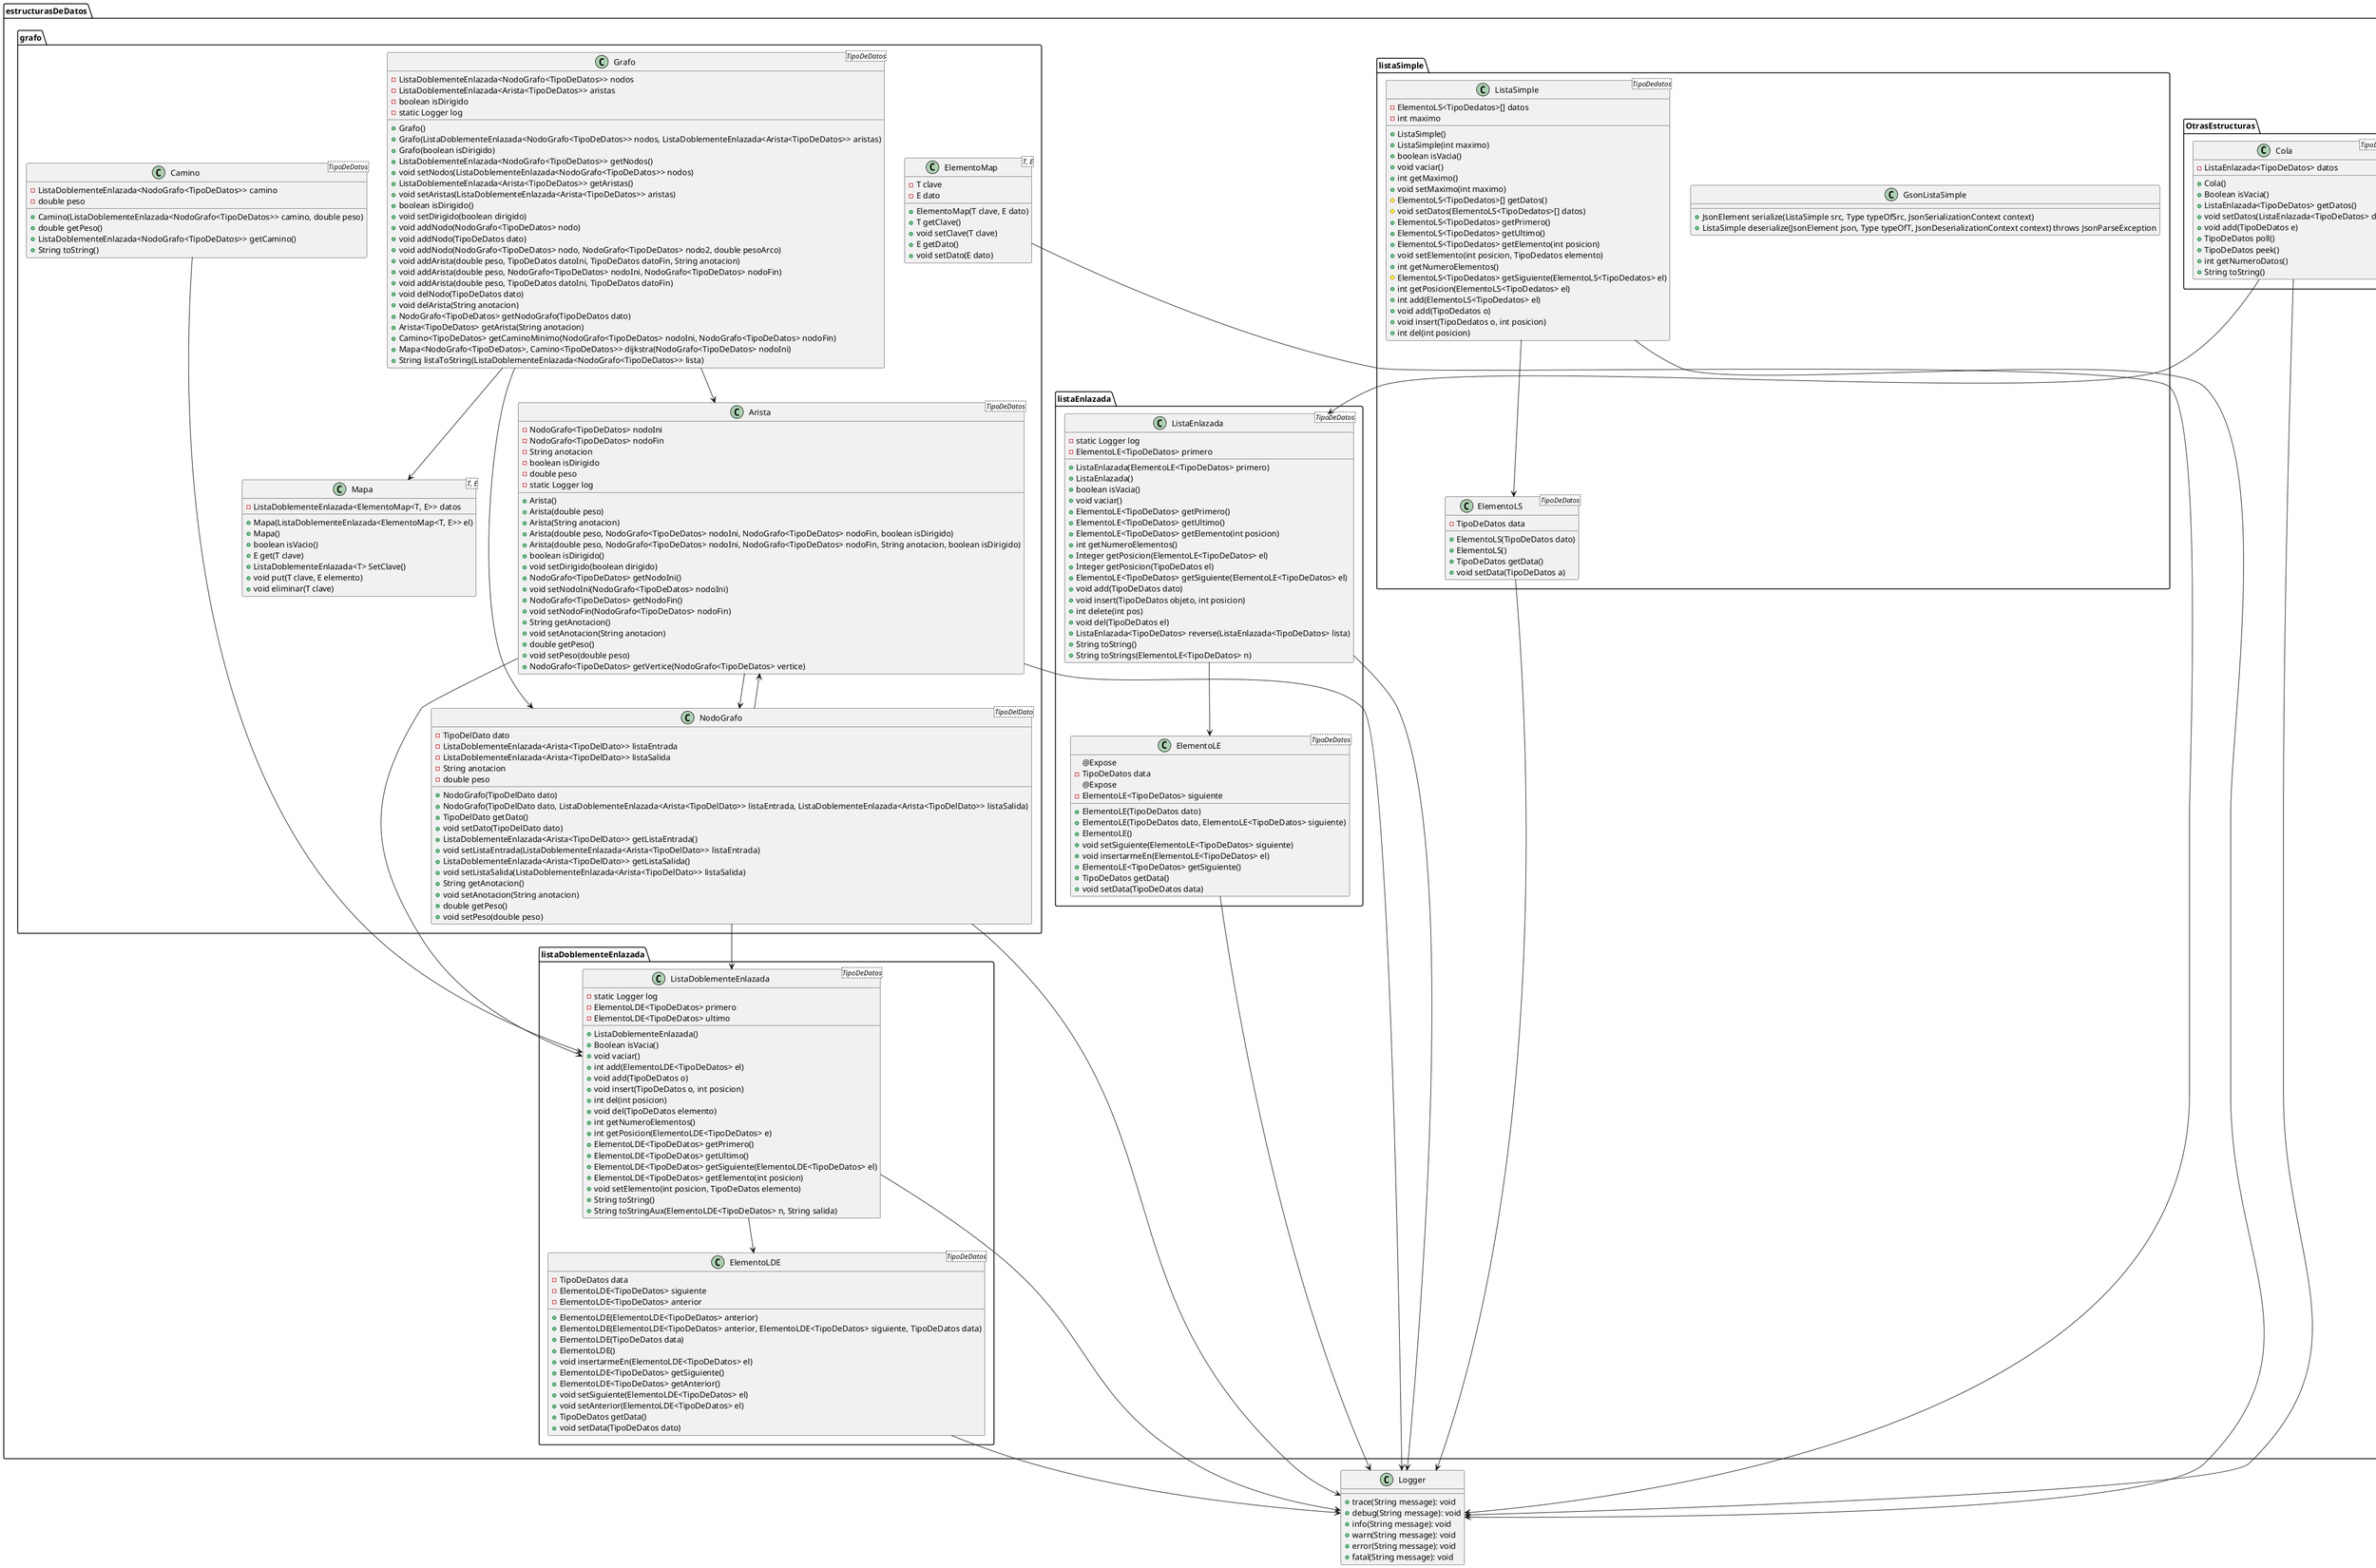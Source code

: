 @startuml
'https://plantuml.com/class-diagram

package estructurasDeDatos.grafo {
    class Arista<TipoDeDatos> {
        - NodoGrafo<TipoDeDatos> nodoIni
        - NodoGrafo<TipoDeDatos> nodoFin
        - String anotacion
        - boolean isDirigido
        - double peso
        - static Logger log
        + Arista()
        + Arista(double peso)
        + Arista(String anotacion)
        + Arista(double peso, NodoGrafo<TipoDeDatos> nodoIni, NodoGrafo<TipoDeDatos> nodoFin, boolean isDirigido)
        + Arista(double peso, NodoGrafo<TipoDeDatos> nodoIni, NodoGrafo<TipoDeDatos> nodoFin, String anotacion, boolean isDirigido)
        + boolean isDirigido()
        + void setDirigido(boolean dirigido)
        + NodoGrafo<TipoDeDatos> getNodoIni()
        + void setNodoIni(NodoGrafo<TipoDeDatos> nodoIni)
        + NodoGrafo<TipoDeDatos> getNodoFin()
        + void setNodoFin(NodoGrafo<TipoDeDatos> nodoFin)
        + String getAnotacion()
        + void setAnotacion(String anotacion)
        + double getPeso()
        + void setPeso(double peso)
        + NodoGrafo<TipoDeDatos> getVertice(NodoGrafo<TipoDeDatos> vertice)
    }
    class Camino<TipoDeDatos> {
        - ListaDoblementeEnlazada<NodoGrafo<TipoDeDatos>> camino
        - double peso
        + Camino(ListaDoblementeEnlazada<NodoGrafo<TipoDeDatos>> camino, double peso)
        + double getPeso()
        + ListaDoblementeEnlazada<NodoGrafo<TipoDeDatos>> getCamino()
        + String toString()
    }
    class ElementoMap<T, E> {
        - T clave
        - E dato
        + ElementoMap(T clave, E dato)
        + T getClave()
        + void setClave(T clave)
        + E getDato()
        + void setDato(E dato)
    }
    class Grafo<TipoDeDatos> {
        - ListaDoblementeEnlazada<NodoGrafo<TipoDeDatos>> nodos
        - ListaDoblementeEnlazada<Arista<TipoDeDatos>> aristas
        - boolean isDirigido
        - static Logger log
        + Grafo()
        + Grafo(ListaDoblementeEnlazada<NodoGrafo<TipoDeDatos>> nodos, ListaDoblementeEnlazada<Arista<TipoDeDatos>> aristas)
        + Grafo(boolean isDirigido)
        + ListaDoblementeEnlazada<NodoGrafo<TipoDeDatos>> getNodos()
        + void setNodos(ListaDoblementeEnlazada<NodoGrafo<TipoDeDatos>> nodos)
        + ListaDoblementeEnlazada<Arista<TipoDeDatos>> getAristas()
        + void setAristas(ListaDoblementeEnlazada<Arista<TipoDeDatos>> aristas)
        + boolean isDirigido()
        + void setDirigido(boolean dirigido)
        + void addNodo(NodoGrafo<TipoDeDatos> nodo)
        + void addNodo(TipoDeDatos dato)
        + void addNodo(NodoGrafo<TipoDeDatos> nodo, NodoGrafo<TipoDeDatos> nodo2, double pesoArco)
        + void addArista(double peso, TipoDeDatos datoIni, TipoDeDatos datoFin, String anotacion)
        + void addArista(double peso, NodoGrafo<TipoDeDatos> nodoIni, NodoGrafo<TipoDeDatos> nodoFin)
        + void addArista(double peso, TipoDeDatos datoIni, TipoDeDatos datoFin)
        + void delNodo(TipoDeDatos dato)
        + void delArista(String anotacion)
        + NodoGrafo<TipoDeDatos> getNodoGrafo(TipoDeDatos dato)
        + Arista<TipoDeDatos> getArista(String anotacion)
        + Camino<TipoDeDatos> getCaminoMinimo(NodoGrafo<TipoDeDatos> nodoIni, NodoGrafo<TipoDeDatos> nodoFin)
        + Mapa<NodoGrafo<TipoDeDatos>, Camino<TipoDeDatos>> dijkstra(NodoGrafo<TipoDeDatos> nodoIni)
        + String listaToString(ListaDoblementeEnlazada<NodoGrafo<TipoDeDatos>> lista)
    }
    class Mapa<T, E> {
        - ListaDoblementeEnlazada<ElementoMap<T, E>> datos
        + Mapa(ListaDoblementeEnlazada<ElementoMap<T, E>> el)
        + Mapa()
        + boolean isVacio()
        + E get(T clave)
        + ListaDoblementeEnlazada<T> SetClave()
        + void put(T clave, E elemento)
        + void eliminar(T clave)
    }
    class NodoGrafo<TipoDelDato> {
        - TipoDelDato dato
        - ListaDoblementeEnlazada<Arista<TipoDelDato>> listaEntrada
        - ListaDoblementeEnlazada<Arista<TipoDelDato>> listaSalida
        - String anotacion
        - double peso
        + NodoGrafo(TipoDelDato dato)
        + NodoGrafo(TipoDelDato dato, ListaDoblementeEnlazada<Arista<TipoDelDato>> listaEntrada, ListaDoblementeEnlazada<Arista<TipoDelDato>> listaSalida)
        + TipoDelDato getDato()
        + void setDato(TipoDelDato dato)
        + ListaDoblementeEnlazada<Arista<TipoDelDato>> getListaEntrada()
        + void setListaEntrada(ListaDoblementeEnlazada<Arista<TipoDelDato>> listaEntrada)
        + ListaDoblementeEnlazada<Arista<TipoDelDato>> getListaSalida()
        + void setListaSalida(ListaDoblementeEnlazada<Arista<TipoDelDato>> listaSalida)
        + String getAnotacion()
        + void setAnotacion(String anotacion)
        + double getPeso()
        + void setPeso(double peso)
    }
}

package estructurasDeDatos.listaDoblementeEnlazada {
    class ElementoLDE<TipoDeDatos> {
        - TipoDeDatos data
        - ElementoLDE<TipoDeDatos> siguiente
        - ElementoLDE<TipoDeDatos> anterior
        + ElementoLDE(ElementoLDE<TipoDeDatos> anterior)
        + ElementoLDE(ElementoLDE<TipoDeDatos> anterior, ElementoLDE<TipoDeDatos> siguiente, TipoDeDatos data)
        + ElementoLDE(TipoDeDatos data)
        + ElementoLDE()
        + void insertarmeEn(ElementoLDE<TipoDeDatos> el)
        + ElementoLDE<TipoDeDatos> getSiguiente()
        + ElementoLDE<TipoDeDatos> getAnterior()
        + void setSiguiente(ElementoLDE<TipoDeDatos> el)
        + void setAnterior(ElementoLDE<TipoDeDatos> el)
        + TipoDeDatos getData()
        + void setData(TipoDeDatos dato)
    }
    class ListaDoblementeEnlazada<TipoDeDatos> {
        - static Logger log
        - ElementoLDE<TipoDeDatos> primero
        - ElementoLDE<TipoDeDatos> ultimo
        + ListaDoblementeEnlazada()
        + Boolean isVacia()
        + void vaciar()
        + int add(ElementoLDE<TipoDeDatos> el)
        + void add(TipoDeDatos o)
        + void insert(TipoDeDatos o, int posicion)
        + int del(int posicion)
        + void del(TipoDeDatos elemento)
        + int getNumeroElementos()
        + int getPosicion(ElementoLDE<TipoDeDatos> e)
        + ElementoLDE<TipoDeDatos> getPrimero()
        + ElementoLDE<TipoDeDatos> getUltimo()
        + ElementoLDE<TipoDeDatos> getSiguiente(ElementoLDE<TipoDeDatos> el)
        + ElementoLDE<TipoDeDatos> getElemento(int posicion)
        + void setElemento(int posicion, TipoDeDatos elemento)
        + String toString()
        + String toStringAux(ElementoLDE<TipoDeDatos> n, String salida)
    }
}

package estructurasDeDatos.listaEnlazada {
    class ElementoLE<TipoDeDatos> {
        @Expose
        - TipoDeDatos data
        @Expose
        - ElementoLE<TipoDeDatos> siguiente

        + ElementoLE(TipoDeDatos dato)
        + ElementoLE(TipoDeDatos dato, ElementoLE<TipoDeDatos> siguiente)
        + ElementoLE()
        + void setSiguiente(ElementoLE<TipoDeDatos> siguiente)
        + void insertarmeEn(ElementoLE<TipoDeDatos> el)
        + ElementoLE<TipoDeDatos> getSiguiente()
        + TipoDeDatos getData()
        + void setData(TipoDeDatos data)
    }
    class ListaEnlazada<TipoDeDatos> {
        - static Logger log
        - ElementoLE<TipoDeDatos> primero

        + ListaEnlazada(ElementoLE<TipoDeDatos> primero)
        + ListaEnlazada()
        + boolean isVacia()
        + void vaciar()
        + ElementoLE<TipoDeDatos> getPrimero()
        + ElementoLE<TipoDeDatos> getUltimo()
        + ElementoLE<TipoDeDatos> getElemento(int posicion)
        + int getNumeroElementos()
        + Integer getPosicion(ElementoLE<TipoDeDatos> el)
        + Integer getPosicion(TipoDeDatos el)
        + ElementoLE<TipoDeDatos> getSiguiente(ElementoLE<TipoDeDatos> el)
        + void add(TipoDeDatos dato)
        + void insert(TipoDeDatos objeto, int posicion)
        + int delete(int pos)
        + void del(TipoDeDatos el)
        + ListaEnlazada<TipoDeDatos> reverse(ListaEnlazada<TipoDeDatos> lista)
        + String toString()
        + String toStrings(ElementoLE<TipoDeDatos> n)
    }
}

package estructurasDeDatos.listaSimple {
    class ElementoLS<TipoDeDatos> {
        - TipoDeDatos data

        + ElementoLS(TipoDeDatos dato)
        + ElementoLS()
        + TipoDeDatos getData()
        + void setData(TipoDeDatos a)
    }
    class GsonListaSimple {
        + JsonElement serialize(ListaSimple src, Type typeOfSrc, JsonSerializationContext context)
        + ListaSimple deserialize(JsonElement json, Type typeOfT, JsonDeserializationContext context) throws JsonParseException
    }
    class ListaSimple<TipoDedatos> {
        - ElementoLS<TipoDedatos>[] datos
        - int maximo

        + ListaSimple()
        + ListaSimple(int maximo)
        + boolean isVacia()
        + void vaciar()
        + int getMaximo()
        + void setMaximo(int maximo)
        # ElementoLS<TipoDedatos>[] getDatos()
        # void setDatos(ElementoLS<TipoDedatos>[] datos)
        + ElementoLS<TipoDedatos> getPrimero()
        + ElementoLS<TipoDedatos> getUltimo()
        + ElementoLS<TipoDedatos> getElemento(int posicion)
        + void setElemento(int posicion, TipoDedatos elemento)
        + int getNumeroElementos()
        # ElementoLS<TipoDedatos> getSiguiente(ElementoLS<TipoDedatos> el)
        + int getPosicion(ElementoLS<TipoDedatos> el)
        + int add(ElementoLS<TipoDedatos> el)
        + void add(TipoDedatos o)
        + void insert(TipoDedatos o, int posicion)
        + int del(int posicion)
    }
}

package estructurasDeDatos.OtrasEstructuras {
    class Cola<TipoDeDatos> {
        - ListaEnlazada<TipoDeDatos> datos

        + Cola()
        + Boolean isVacia()
        + ListaEnlazada<TipoDeDatos> getDatos()
        + void setDatos(ListaEnlazada<TipoDeDatos> datos)
        + void add(TipoDeDatos e)
        + TipoDeDatos poll()
        + TipoDeDatos peek()
        + int getNumeroDatos()
        + String toString()
    }
    class GsonCola {
        - static Logger log

        + JsonElement serialize(Cola src, Type typeOfSrc, JsonSerializationContext context)
        + Cola deserialize(JsonElement json, Type typeOfT, JsonDeserializationContext context) throws JsonParseException
    }

}
GsonCola ..|> JsonSerializer
GsonCola ..|> JsonDeserializer

interface JsonSerializer<T> {
    serialize(src: T, typeOfSrc: Type, context: JsonSerializationContext): JsonElement
}

interface JsonDeserializer<T> {
    deserialize(json: JsonElement, typeOfT: Type, context: JsonDeserializationContext): T
}

Arista --> NodoGrafo
Arista --> ListaDoblementeEnlazada
Arista --> Logger

Camino --> ListaDoblementeEnlazada

ElementoMap --> Logger

Grafo --> NodoGrafo
Grafo --> Arista
Grafo --> Mapa

NodoGrafo --> Arista
NodoGrafo --> ListaDoblementeEnlazada
NodoGrafo --> Logger

ElementoLDE --> Logger
ListaDoblementeEnlazada --> ElementoLDE
ListaDoblementeEnlazada --> Logger

ElementoLE --> Logger
ListaEnlazada --> ElementoLE
ListaEnlazada --> Logger

ElementoLS --> Logger
ListaSimple --> ElementoLS
ListaSimple --> Logger

Cola --> ListaEnlazada
Cola --> Logger

class Logger {
    + trace(String message): void
    + debug(String message): void
    + info(String message): void
    + warn(String message): void
    + error(String message): void
    + fatal(String message): void
}

@enduml
